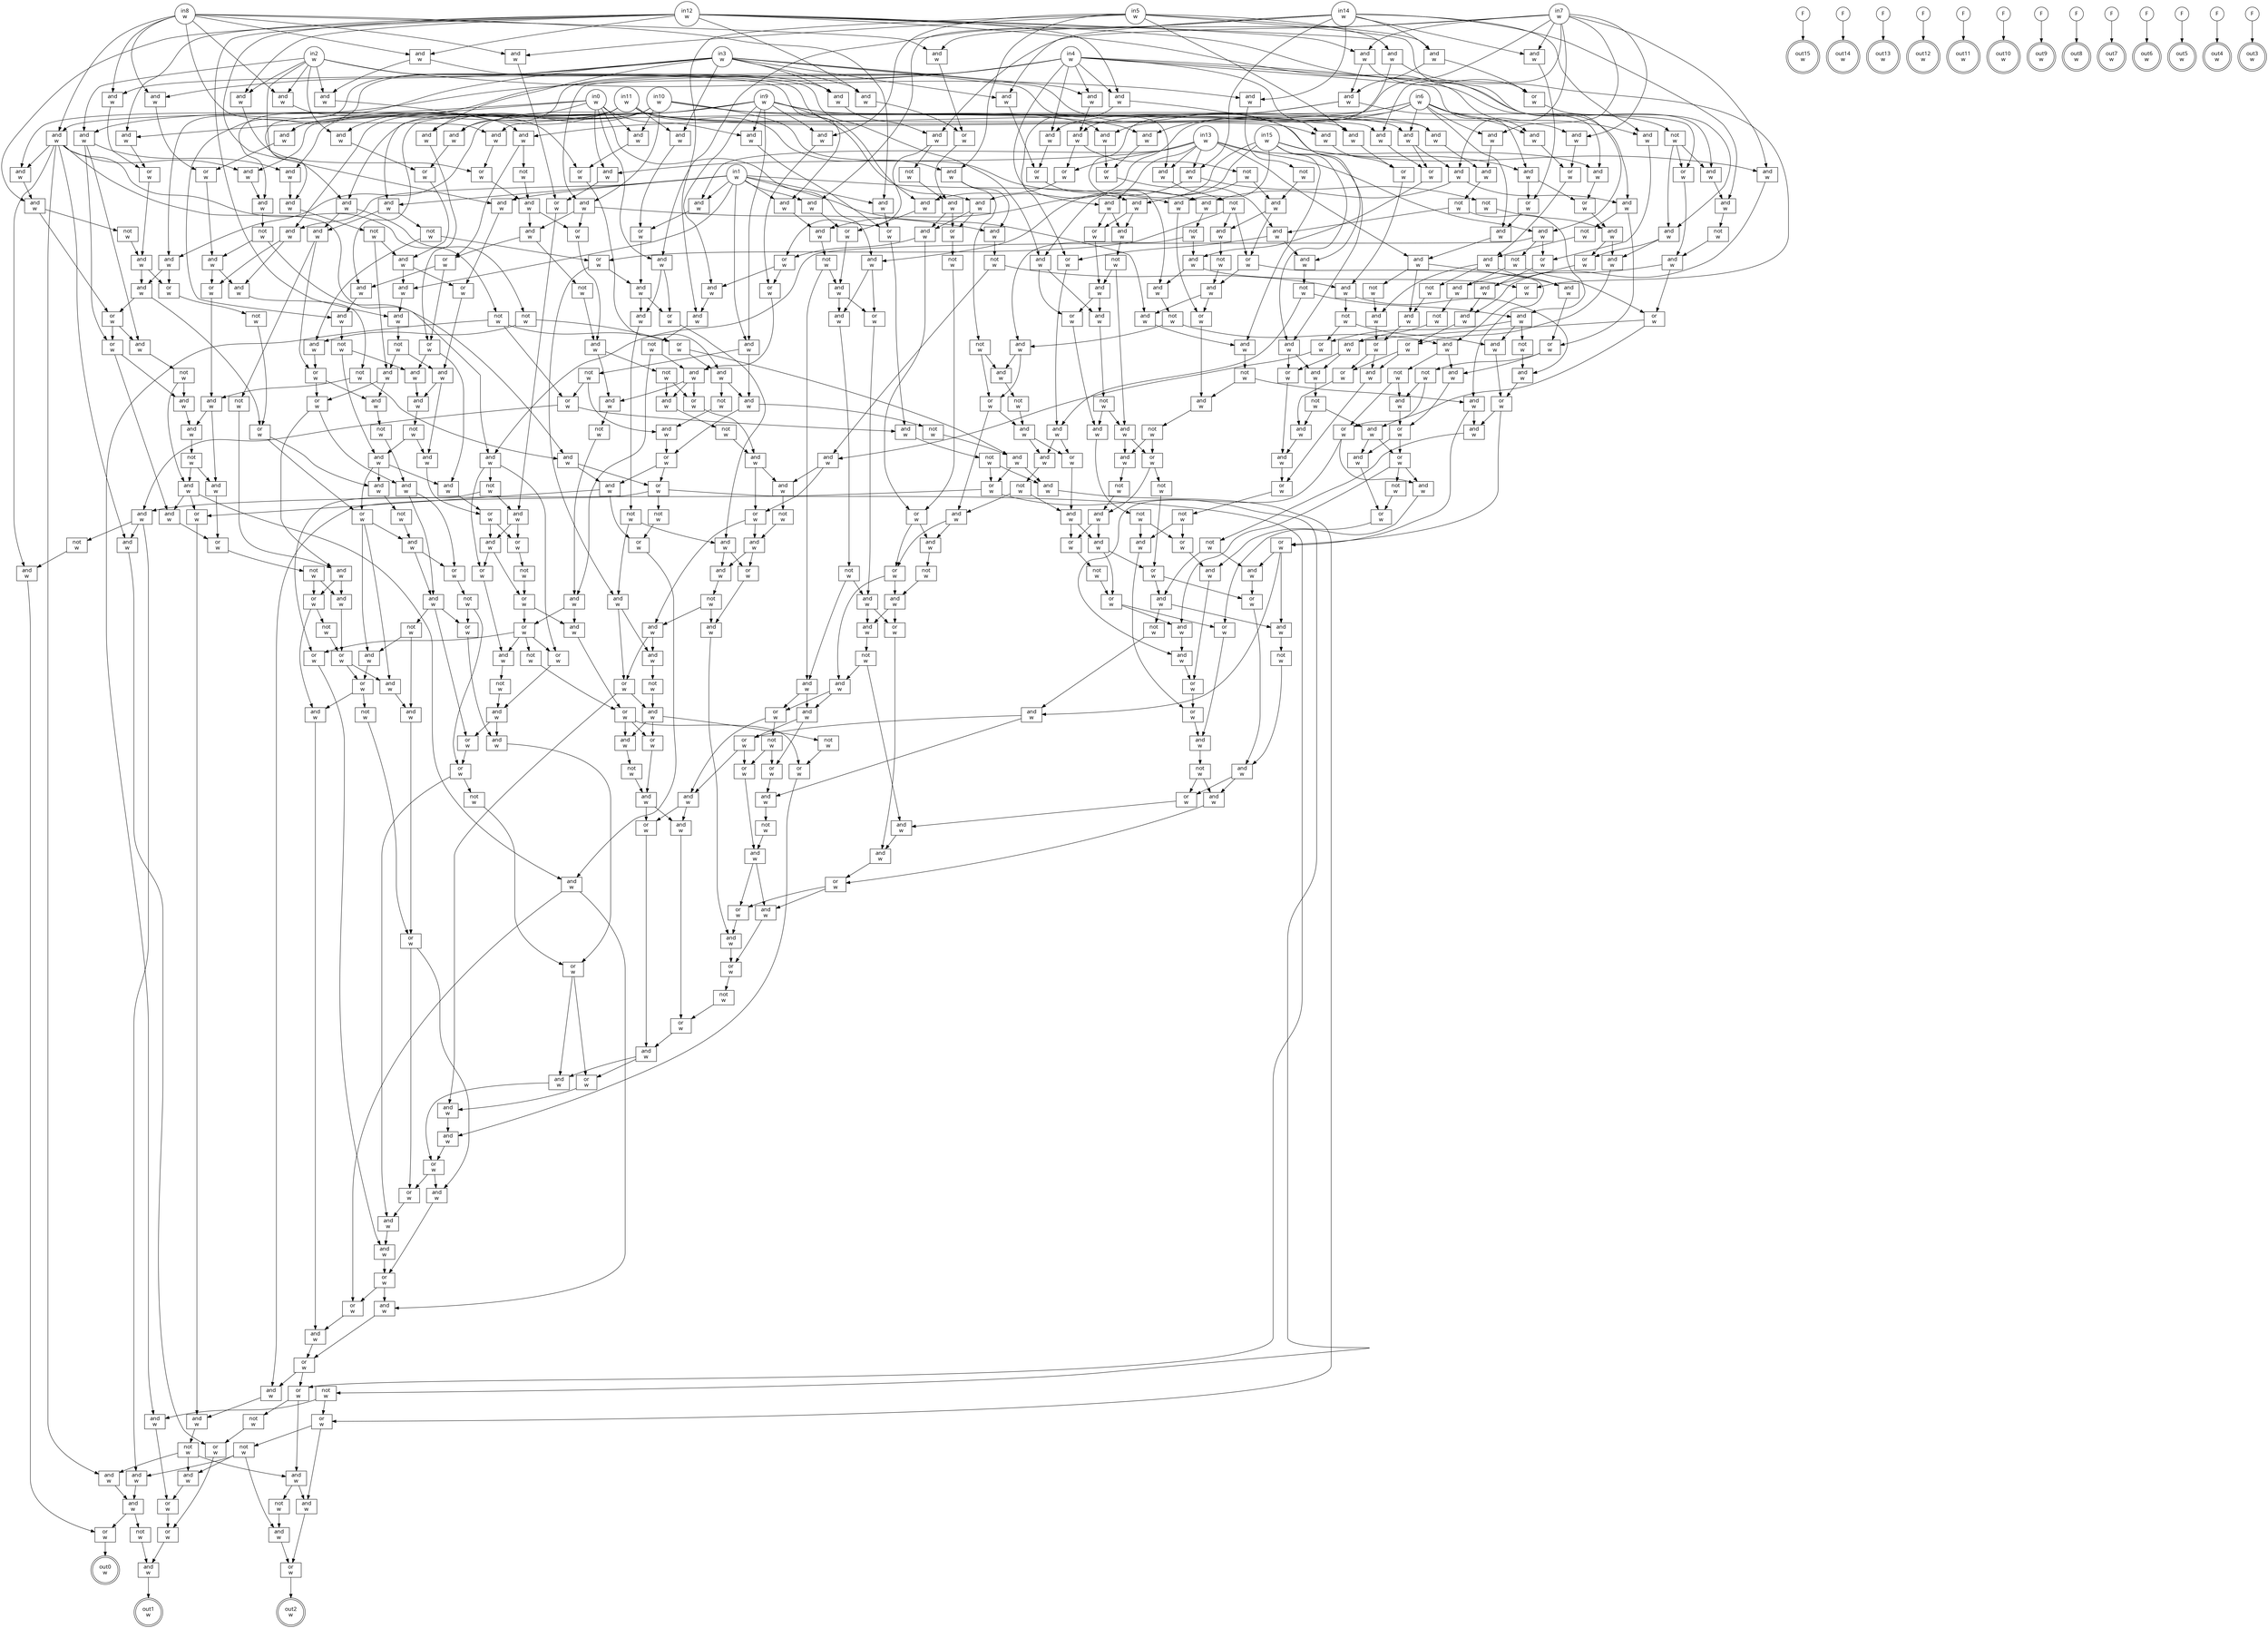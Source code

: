 digraph circuit{
	node [style = filled, fillcolor = white,shape=rect, fontname=geneva]
	g0 [label="in0\nw",shape=circle,fillcolor=white]
	g1 [label="in1\nw",shape=circle,fillcolor=white]
	g2 [label="in2\nw",shape=circle,fillcolor=white]
	g3 [label="in3\nw",shape=circle,fillcolor=white]
	g4 [label="in4\nw",shape=circle,fillcolor=white]
	g5 [label="in5\nw",shape=circle,fillcolor=white]
	g6 [label="in6\nw",shape=circle,fillcolor=white]
	g7 [label="in7\nw",shape=circle,fillcolor=white]
	g8 [label="in8\nw",shape=circle,fillcolor=white]
	g9 [label="in9\nw",shape=circle,fillcolor=white]
	g10 [label="in10\nw",shape=circle,fillcolor=white]
	g11 [label="in11\nw",shape=circle,fillcolor=white]
	g12 [label="in12\nw",shape=circle,fillcolor=white]
	g13 [label="in13\nw",shape=circle,fillcolor=white]
	g14 [label="in14\nw",shape=circle,fillcolor=white]
	g15 [label="in15\nw",shape=circle,fillcolor=white]
	g16 [label="F",shape=circle,fillcolor=white]
	g17 [label="F",shape=circle,fillcolor=white]
	g18 [label="F",shape=circle,fillcolor=white]
	g19 [label="F",shape=circle,fillcolor=white]
	g20 [label="F",shape=circle,fillcolor=white]
	g21 [label="F",shape=circle,fillcolor=white]
	g22 [label="F",shape=circle,fillcolor=white]
	g23 [label="F",shape=circle,fillcolor=white]
	g24 [label="F",shape=circle,fillcolor=white]
	g25 [label="F",shape=circle,fillcolor=white]
	g26 [label="F",shape=circle,fillcolor=white]
	g27 [label="F",shape=circle,fillcolor=white]
	g28 [label="F",shape=circle,fillcolor=white]
	g29 [label="and\nw",fillcolor=white]
	g30 [label="not\nw",fillcolor=white]
	g31 [label="and\nw",fillcolor=white]
	g32 [label="and\nw",fillcolor=white]
	g33 [label="and\nw",fillcolor=white]
	g34 [label="and\nw",fillcolor=white]
	g35 [label="and\nw",fillcolor=white]
	g36 [label="and\nw",fillcolor=white]
	g37 [label="and\nw",fillcolor=white]
	g38 [label="and\nw",fillcolor=white]
	g39 [label="and\nw",fillcolor=white]
	g40 [label="and\nw",fillcolor=white]
	g41 [label="and\nw",fillcolor=white]
	g42 [label="and\nw",fillcolor=white]
	g43 [label="or\nw",fillcolor=white]
	g44 [label="and\nw",fillcolor=white]
	g45 [label="and\nw",fillcolor=white]
	g46 [label="not\nw",fillcolor=white]
	g47 [label="and\nw",fillcolor=white]
	g48 [label="and\nw",fillcolor=white]
	g49 [label="and\nw",fillcolor=white]
	g50 [label="and\nw",fillcolor=white]
	g51 [label="not\nw",fillcolor=white]
	g52 [label="and\nw",fillcolor=white]
	g53 [label="not\nw",fillcolor=white]
	g54 [label="or\nw",fillcolor=white]
	g55 [label="and\nw",fillcolor=white]
	g56 [label="and\nw",fillcolor=white]
	g57 [label="or\nw",fillcolor=white]
	g58 [label="and\nw",fillcolor=white]
	g59 [label="not\nw",fillcolor=white]
	g60 [label="and\nw",fillcolor=white]
	g61 [label="and\nw",fillcolor=white]
	g62 [label="and\nw",fillcolor=white]
	g63 [label="and\nw",fillcolor=white]
	g64 [label="and\nw",fillcolor=white]
	g65 [label="or\nw",fillcolor=white]
	g66 [label="not\nw",fillcolor=white]
	g67 [label="and\nw",fillcolor=white]
	g68 [label="and\nw",fillcolor=white]
	g69 [label="not\nw",fillcolor=white]
	g70 [label="and\nw",fillcolor=white]
	g71 [label="and\nw",fillcolor=white]
	g72 [label="not\nw",fillcolor=white]
	g73 [label="or\nw",fillcolor=white]
	g74 [label="and\nw",fillcolor=white]
	g75 [label="and\nw",fillcolor=white]
	g76 [label="and\nw",fillcolor=white]
	g77 [label="not\nw",fillcolor=white]
	g78 [label="and\nw",fillcolor=white]
	g79 [label="or\nw",fillcolor=white]
	g80 [label="and\nw",fillcolor=white]
	g81 [label="not\nw",fillcolor=white]
	g82 [label="and\nw",fillcolor=white]
	g83 [label="or\nw",fillcolor=white]
	g84 [label="and\nw",fillcolor=white]
	g85 [label="not\nw",fillcolor=white]
	g86 [label="and\nw",fillcolor=white]
	g87 [label="and\nw",fillcolor=white]
	g88 [label="not\nw",fillcolor=white]
	g89 [label="and\nw",fillcolor=white]
	g90 [label="and\nw",fillcolor=white]
	g91 [label="and\nw",fillcolor=white]
	g92 [label="and\nw",fillcolor=white]
	g93 [label="not\nw",fillcolor=white]
	g94 [label="and\nw",fillcolor=white]
	g95 [label="not\nw",fillcolor=white]
	g96 [label="or\nw",fillcolor=white]
	g97 [label="and\nw",fillcolor=white]
	g98 [label="and\nw",fillcolor=white]
	g99 [label="not\nw",fillcolor=white]
	g100 [label="and\nw",fillcolor=white]
	g101 [label="or\nw",fillcolor=white]
	g102 [label="and\nw",fillcolor=white]
	g103 [label="and\nw",fillcolor=white]
	g104 [label="or\nw",fillcolor=white]
	g105 [label="and\nw",fillcolor=white]
	g106 [label="and\nw",fillcolor=white]
	g107 [label="not\nw",fillcolor=white]
	g108 [label="or\nw",fillcolor=white]
	g109 [label="and\nw",fillcolor=white]
	g110 [label="and\nw",fillcolor=white]
	g111 [label="or\nw",fillcolor=white]
	g112 [label="and\nw",fillcolor=white]
	g113 [label="and\nw",fillcolor=white]
	g114 [label="and\nw",fillcolor=white]
	g115 [label="or\nw",fillcolor=white]
	g116 [label="and\nw",fillcolor=white]
	g117 [label="and\nw",fillcolor=white]
	g118 [label="and\nw",fillcolor=white]
	g119 [label="or\nw",fillcolor=white]
	g120 [label="and\nw",fillcolor=white]
	g121 [label="not\nw",fillcolor=white]
	g122 [label="or\nw",fillcolor=white]
	g123 [label="and\nw",fillcolor=white]
	g124 [label="or\nw",fillcolor=white]
	g125 [label="and\nw",fillcolor=white]
	g126 [label="not\nw",fillcolor=white]
	g127 [label="and\nw",fillcolor=white]
	g128 [label="or\nw",fillcolor=white]
	g129 [label="or\nw",fillcolor=white]
	g130 [label="and\nw",fillcolor=white]
	g131 [label="or\nw",fillcolor=white]
	g132 [label="and\nw",fillcolor=white]
	g133 [label="and\nw",fillcolor=white]
	g134 [label="and\nw",fillcolor=white]
	g135 [label="or\nw",fillcolor=white]
	g136 [label="or\nw",fillcolor=white]
	g137 [label="and\nw",fillcolor=white]
	g138 [label="and\nw",fillcolor=white]
	g139 [label="and\nw",fillcolor=white]
	g140 [label="not\nw",fillcolor=white]
	g141 [label="or\nw",fillcolor=white]
	g142 [label="and\nw",fillcolor=white]
	g143 [label="or\nw",fillcolor=white]
	g144 [label="and\nw",fillcolor=white]
	g145 [label="not\nw",fillcolor=white]
	g146 [label="and\nw",fillcolor=white]
	g147 [label="and\nw",fillcolor=white]
	g148 [label="and\nw",fillcolor=white]
	g149 [label="and\nw",fillcolor=white]
	g150 [label="and\nw",fillcolor=white]
	g151 [label="and\nw",fillcolor=white]
	g152 [label="not\nw",fillcolor=white]
	g153 [label="and\nw",fillcolor=white]
	g154 [label="or\nw",fillcolor=white]
	g155 [label="and\nw",fillcolor=white]
	g156 [label="and\nw",fillcolor=white]
	g157 [label="or\nw",fillcolor=white]
	g158 [label="or\nw",fillcolor=white]
	g159 [label="and\nw",fillcolor=white]
	g160 [label="and\nw",fillcolor=white]
	g161 [label="not\nw",fillcolor=white]
	g162 [label="and\nw",fillcolor=white]
	g163 [label="or\nw",fillcolor=white]
	g164 [label="not\nw",fillcolor=white]
	g165 [label="or\nw",fillcolor=white]
	g166 [label="or\nw",fillcolor=white]
	g167 [label="and\nw",fillcolor=white]
	g168 [label="not\nw",fillcolor=white]
	g169 [label="and\nw",fillcolor=white]
	g170 [label="and\nw",fillcolor=white]
	g171 [label="and\nw",fillcolor=white]
	g172 [label="not\nw",fillcolor=white]
	g173 [label="and\nw",fillcolor=white]
	g174 [label="and\nw",fillcolor=white]
	g175 [label="or\nw",fillcolor=white]
	g176 [label="not\nw",fillcolor=white]
	g177 [label="and\nw",fillcolor=white]
	g178 [label="or\nw",fillcolor=white]
	g179 [label="and\nw",fillcolor=white]
	g180 [label="and\nw",fillcolor=white]
	g181 [label="not\nw",fillcolor=white]
	g182 [label="or\nw",fillcolor=white]
	g183 [label="and\nw",fillcolor=white]
	g184 [label="and\nw",fillcolor=white]
	g185 [label="and\nw",fillcolor=white]
	g186 [label="not\nw",fillcolor=white]
	g187 [label="and\nw",fillcolor=white]
	g188 [label="or\nw",fillcolor=white]
	g189 [label="and\nw",fillcolor=white]
	g190 [label="not\nw",fillcolor=white]
	g191 [label="and\nw",fillcolor=white]
	g192 [label="or\nw",fillcolor=white]
	g193 [label="and\nw",fillcolor=white]
	g194 [label="or\nw",fillcolor=white]
	g195 [label="and\nw",fillcolor=white]
	g196 [label="or\nw",fillcolor=white]
	g197 [label="not\nw",fillcolor=white]
	g198 [label="and\nw",fillcolor=white]
	g199 [label="and\nw",fillcolor=white]
	g200 [label="not\nw",fillcolor=white]
	g201 [label="and\nw",fillcolor=white]
	g202 [label="and\nw",fillcolor=white]
	g203 [label="not\nw",fillcolor=white]
	g204 [label="and\nw",fillcolor=white]
	g205 [label="or\nw",fillcolor=white]
	g206 [label="and\nw",fillcolor=white]
	g207 [label="and\nw",fillcolor=white]
	g208 [label="or\nw",fillcolor=white]
	g209 [label="and\nw",fillcolor=white]
	g210 [label="and\nw",fillcolor=white]
	g211 [label="not\nw",fillcolor=white]
	g212 [label="or\nw",fillcolor=white]
	g213 [label="and\nw",fillcolor=white]
	g214 [label="not\nw",fillcolor=white]
	g215 [label="or\nw",fillcolor=white]
	g216 [label="and\nw",fillcolor=white]
	g217 [label="and\nw",fillcolor=white]
	g218 [label="not\nw",fillcolor=white]
	g219 [label="and\nw",fillcolor=white]
	g220 [label="not\nw",fillcolor=white]
	g221 [label="and\nw",fillcolor=white]
	g222 [label="not\nw",fillcolor=white]
	g223 [label="or\nw",fillcolor=white]
	g224 [label="and\nw",fillcolor=white]
	g225 [label="or\nw",fillcolor=white]
	g226 [label="and\nw",fillcolor=white]
	g227 [label="not\nw",fillcolor=white]
	g228 [label="and\nw",fillcolor=white]
	g229 [label="and\nw",fillcolor=white]
	g230 [label="or\nw",fillcolor=white]
	g231 [label="and\nw",fillcolor=white]
	g232 [label="and\nw",fillcolor=white]
	g233 [label="and\nw",fillcolor=white]
	g234 [label="not\nw",fillcolor=white]
	g235 [label="and\nw",fillcolor=white]
	g236 [label="and\nw",fillcolor=white]
	g237 [label="and\nw",fillcolor=white]
	g238 [label="not\nw",fillcolor=white]
	g239 [label="and\nw",fillcolor=white]
	g240 [label="or\nw",fillcolor=white]
	g241 [label="and\nw",fillcolor=white]
	g242 [label="not\nw",fillcolor=white]
	g243 [label="and\nw",fillcolor=white]
	g244 [label="and\nw",fillcolor=white]
	g245 [label="and\nw",fillcolor=white]
	g246 [label="not\nw",fillcolor=white]
	g247 [label="and\nw",fillcolor=white]
	g248 [label="or\nw",fillcolor=white]
	g249 [label="and\nw",fillcolor=white]
	g250 [label="not\nw",fillcolor=white]
	g251 [label="and\nw",fillcolor=white]
	g252 [label="or\nw",fillcolor=white]
	g253 [label="and\nw",fillcolor=white]
	g254 [label="and\nw",fillcolor=white]
	g255 [label="not\nw",fillcolor=white]
	g256 [label="and\nw",fillcolor=white]
	g257 [label="and\nw",fillcolor=white]
	g258 [label="and\nw",fillcolor=white]
	g259 [label="not\nw",fillcolor=white]
	g260 [label="and\nw",fillcolor=white]
	g261 [label="and\nw",fillcolor=white]
	g262 [label="or\nw",fillcolor=white]
	g263 [label="and\nw",fillcolor=white]
	g264 [label="and\nw",fillcolor=white]
	g265 [label="not\nw",fillcolor=white]
	g266 [label="and\nw",fillcolor=white]
	g267 [label="and\nw",fillcolor=white]
	g268 [label="and\nw",fillcolor=white]
	g269 [label="or\nw",fillcolor=white]
	g270 [label="and\nw",fillcolor=white]
	g271 [label="and\nw",fillcolor=white]
	g272 [label="not\nw",fillcolor=white]
	g273 [label="not\nw",fillcolor=white]
	g274 [label="and\nw",fillcolor=white]
	g275 [label="or\nw",fillcolor=white]
	g276 [label="and\nw",fillcolor=white]
	g277 [label="not\nw",fillcolor=white]
	g278 [label="or\nw",fillcolor=white]
	g279 [label="and\nw",fillcolor=white]
	g280 [label="and\nw",fillcolor=white]
	g281 [label="or\nw",fillcolor=white]
	g282 [label="and\nw",fillcolor=white]
	g283 [label="and\nw",fillcolor=white]
	g284 [label="or\nw",fillcolor=white]
	g285 [label="and\nw",fillcolor=white]
	g286 [label="and\nw",fillcolor=white]
	g287 [label="and\nw",fillcolor=white]
	g288 [label="not\nw",fillcolor=white]
	g289 [label="and\nw",fillcolor=white]
	g290 [label="or\nw",fillcolor=white]
	g291 [label="and\nw",fillcolor=white]
	g292 [label="and\nw",fillcolor=white]
	g293 [label="and\nw",fillcolor=white]
	g294 [label="not\nw",fillcolor=white]
	g295 [label="and\nw",fillcolor=white]
	g296 [label="or\nw",fillcolor=white]
	g297 [label="and\nw",fillcolor=white]
	g298 [label="not\nw",fillcolor=white]
	g299 [label="and\nw",fillcolor=white]
	g300 [label="and\nw",fillcolor=white]
	g301 [label="or\nw",fillcolor=white]
	g302 [label="and\nw",fillcolor=white]
	g303 [label="not\nw",fillcolor=white]
	g304 [label="or\nw",fillcolor=white]
	g305 [label="not\nw",fillcolor=white]
	g306 [label="and\nw",fillcolor=white]
	g307 [label="not\nw",fillcolor=white]
	g308 [label="and\nw",fillcolor=white]
	g309 [label="and\nw",fillcolor=white]
	g310 [label="or\nw",fillcolor=white]
	g311 [label="and\nw",fillcolor=white]
	g312 [label="and\nw",fillcolor=white]
	g313 [label="not\nw",fillcolor=white]
	g314 [label="not\nw",fillcolor=white]
	g315 [label="and\nw",fillcolor=white]
	g316 [label="or\nw",fillcolor=white]
	g317 [label="and\nw",fillcolor=white]
	g318 [label="or\nw",fillcolor=white]
	g319 [label="not\nw",fillcolor=white]
	g320 [label="or\nw",fillcolor=white]
	g321 [label="or\nw",fillcolor=white]
	g322 [label="and\nw",fillcolor=white]
	g323 [label="and\nw",fillcolor=white]
	g324 [label="or\nw",fillcolor=white]
	g325 [label="or\nw",fillcolor=white]
	g326 [label="and\nw",fillcolor=white]
	g327 [label="not\nw",fillcolor=white]
	g328 [label="or\nw",fillcolor=white]
	g329 [label="and\nw",fillcolor=white]
	g330 [label="and\nw",fillcolor=white]
	g331 [label="or\nw",fillcolor=white]
	g332 [label="and\nw",fillcolor=white]
	g333 [label="and\nw",fillcolor=white]
	g334 [label="and\nw",fillcolor=white]
	g335 [label="not\nw",fillcolor=white]
	g336 [label="and\nw",fillcolor=white]
	g337 [label="and\nw",fillcolor=white]
	g338 [label="not\nw",fillcolor=white]
	g339 [label="and\nw",fillcolor=white]
	g340 [label="not\nw",fillcolor=white]
	g341 [label="not\nw",fillcolor=white]
	g342 [label="or\nw",fillcolor=white]
	g343 [label="and\nw",fillcolor=white]
	g344 [label="and\nw",fillcolor=white]
	g345 [label="not\nw",fillcolor=white]
	g346 [label="not\nw",fillcolor=white]
	g347 [label="and\nw",fillcolor=white]
	g348 [label="or\nw",fillcolor=white]
	g349 [label="and\nw",fillcolor=white]
	g350 [label="or\nw",fillcolor=white]
	g351 [label="and\nw",fillcolor=white]
	g352 [label="or\nw",fillcolor=white]
	g353 [label="and\nw",fillcolor=white]
	g354 [label="not\nw",fillcolor=white]
	g355 [label="or\nw",fillcolor=white]
	g356 [label="and\nw",fillcolor=white]
	g357 [label="and\nw",fillcolor=white]
	g358 [label="not\nw",fillcolor=white]
	g359 [label="and\nw",fillcolor=white]
	g360 [label="not\nw",fillcolor=white]
	g361 [label="and\nw",fillcolor=white]
	g362 [label="and\nw",fillcolor=white]
	g363 [label="or\nw",fillcolor=white]
	g364 [label="not\nw",fillcolor=white]
	g365 [label="and\nw",fillcolor=white]
	g366 [label="and\nw",fillcolor=white]
	g367 [label="or\nw",fillcolor=white]
	g368 [label="and\nw",fillcolor=white]
	g369 [label="or\nw",fillcolor=white]
	g370 [label="not\nw",fillcolor=white]
	g371 [label="and\nw",fillcolor=white]
	g372 [label="or\nw",fillcolor=white]
	g373 [label="and\nw",fillcolor=white]
	g374 [label="not\nw",fillcolor=white]
	g375 [label="or\nw",fillcolor=white]
	g376 [label="and\nw",fillcolor=white]
	g377 [label="or\nw",fillcolor=white]
	g378 [label="not\nw",fillcolor=white]
	g379 [label="and\nw",fillcolor=white]
	g380 [label="or\nw",fillcolor=white]
	g381 [label="not\nw",fillcolor=white]
	g382 [label="and\nw",fillcolor=white]
	g383 [label="or\nw",fillcolor=white]
	g384 [label="and\nw",fillcolor=white]
	g385 [label="not\nw",fillcolor=white]
	g386 [label="or\nw",fillcolor=white]
	g387 [label="and\nw",fillcolor=white]
	g388 [label="and\nw",fillcolor=white]
	g389 [label="or\nw",fillcolor=white]
	g390 [label="and\nw",fillcolor=white]
	g391 [label="and\nw",fillcolor=white]
	g392 [label="not\nw",fillcolor=white]
	g393 [label="and\nw",fillcolor=white]
	g394 [label="or\nw",fillcolor=white]
	g395 [label="not\nw",fillcolor=white]
	g396 [label="and\nw",fillcolor=white]
	g397 [label="or\nw",fillcolor=white]
	g398 [label="or\nw",fillcolor=white]
	g399 [label="and\nw",fillcolor=white]
	g400 [label="and\nw",fillcolor=white]
	g401 [label="not\nw",fillcolor=white]
	g402 [label="and\nw",fillcolor=white]
	g403 [label="and\nw",fillcolor=white]
	g404 [label="and\nw",fillcolor=white]
	g405 [label="or\nw",fillcolor=white]
	g406 [label="and\nw",fillcolor=white]
	g407 [label="or\nw",fillcolor=white]
	g408 [label="not\nw",fillcolor=white]
	g409 [label="and\nw",fillcolor=white]
	g410 [label="or\nw",fillcolor=white]
	g411 [label="not\nw",fillcolor=white]
	g412 [label="or\nw",fillcolor=white]
	g413 [label="or\nw",fillcolor=white]
	g414 [label="and\nw",fillcolor=white]
	g415 [label="not\nw",fillcolor=white]
	g416 [label="and\nw",fillcolor=white]
	g417 [label="and\nw",fillcolor=white]
	g418 [label="or\nw",fillcolor=white]
	g419 [label="and\nw",fillcolor=white]
	g420 [label="or\nw",fillcolor=white]
	g421 [label="and\nw",fillcolor=white]
	g422 [label="and\nw",fillcolor=white]
	g423 [label="or\nw",fillcolor=white]
	g424 [label="or\nw",fillcolor=white]
	g425 [label="not\nw",fillcolor=white]
	g426 [label="or\nw",fillcolor=white]
	g427 [label="or\nw",fillcolor=white]
	g428 [label="and\nw",fillcolor=white]
	g429 [label="not\nw",fillcolor=white]
	g430 [label="or\nw",fillcolor=white]
	g431 [label="and\nw",fillcolor=white]
	g432 [label="and\nw",fillcolor=white]
	g433 [label="or\nw",fillcolor=white]
	g434 [label="or\nw",fillcolor=white]
	g435 [label="not\nw",fillcolor=white]
	g436 [label="or\nw",fillcolor=white]
	g437 [label="or\nw",fillcolor=white]
	g438 [label="not\nw",fillcolor=white]
	g439 [label="and\nw",fillcolor=white]
	g440 [label="or\nw",fillcolor=white]
	g441 [label="and\nw",fillcolor=white]
	g442 [label="and\nw",fillcolor=white]
	g443 [label="not\nw",fillcolor=white]
	g444 [label="and\nw",fillcolor=white]
	g445 [label="or\nw",fillcolor=white]
	g446 [label="and\nw",fillcolor=white]
	g447 [label="and\nw",fillcolor=white]
	g448 [label="not\nw",fillcolor=white]
	g449 [label="and\nw",fillcolor=white]
	g450 [label="and\nw",fillcolor=white]
	g451 [label="not\nw",fillcolor=white]
	g452 [label="or\nw",fillcolor=white]
	g453 [label="and\nw",fillcolor=white]
	g454 [label="or\nw",fillcolor=white]
	g455 [label="and\nw",fillcolor=white]
	g456 [label="not\nw",fillcolor=white]
	g457 [label="and\nw",fillcolor=white]
	g458 [label="not\nw",fillcolor=white]
	g459 [label="or\nw",fillcolor=white]
	g460 [label="or\nw",fillcolor=white]
	g461 [label="and\nw",fillcolor=white]
	g462 [label="and\nw",fillcolor=white]
	g463 [label="and\nw",fillcolor=white]
	g464 [label="not\nw",fillcolor=white]
	g465 [label="and\nw",fillcolor=white]
	g466 [label="or\nw",fillcolor=white]
	g467 [label="and\nw",fillcolor=white]
	g468 [label="and\nw",fillcolor=white]
	g469 [label="not\nw",fillcolor=white]
	g470 [label="and\nw",fillcolor=white]
	g471 [label="or\nw",fillcolor=white]
	g472 [label="not\nw",fillcolor=white]
	g473 [label="and\nw",fillcolor=white]
	g474 [label="or\nw",fillcolor=white]
	g475 [label="and\nw",fillcolor=white]
	g476 [label="or\nw",fillcolor=white]
	g477 [label="and\nw",fillcolor=white]
	g478 [label="or\nw",fillcolor=white]
	g479 [label="or\nw",fillcolor=white]
	g480 [label="and\nw",fillcolor=white]
	g481 [label="not\nw",fillcolor=white]
	g482 [label="and\nw",fillcolor=white]
	g483 [label="and\nw",fillcolor=white]
	g484 [label="or\nw",fillcolor=white]
	g485 [label="and\nw",fillcolor=white]
	g486 [label="or\nw",fillcolor=white]
	g487 [label="and\nw",fillcolor=white]
	g488 [label="or\nw",fillcolor=white]
	g489 [label="and\nw",fillcolor=white]
	g490 [label="or\nw",fillcolor=white]
	g491 [label="not\nw",fillcolor=white]
	g492 [label="or\nw",fillcolor=white]
	g493 [label="and\nw",fillcolor=white]
	g494 [label="or\nw",fillcolor=white]
	g495 [label="and\nw",fillcolor=white]
	g496 [label="and\nw",fillcolor=white]
	g497 [label="and\nw",fillcolor=white]
	g498 [label="or\nw",fillcolor=white]
	g499 [label="or\nw",fillcolor=white]
	g500 [label="and\nw",fillcolor=white]
	g501 [label="and\nw",fillcolor=white]
	g502 [label="and\nw",fillcolor=white]
	g503 [label="or\nw",fillcolor=white]
	g504 [label="or\nw",fillcolor=white]
	g505 [label="and\nw",fillcolor=white]
	g506 [label="and\nw",fillcolor=white]
	g507 [label="or\nw",fillcolor=white]
	g508 [label="or\nw",fillcolor=white]
	g509 [label="not\nw",fillcolor=white]
	g510 [label="or\nw",fillcolor=white]
	g511 [label="and\nw",fillcolor=white]
	g512 [label="and\nw",fillcolor=white]
	g513 [label="not\nw",fillcolor=white]
	g514 [label="and\nw",fillcolor=white]
	g515 [label="and\nw",fillcolor=white]
	g516 [label="not\nw",fillcolor=white]
	g517 [label="and\nw",fillcolor=white]
	g518 [label="or\nw",fillcolor=white]
	g519 [label="and\nw",fillcolor=white]
	g520 [label="or\nw",fillcolor=white]
	g521 [label="or\nw",fillcolor=white]
	g522 [label="and\nw",fillcolor=white]
	g523 [label="and\nw",fillcolor=white]
	g524 [label="or\nw",fillcolor=white]
	g525 [label="not\nw",fillcolor=white]
	g526 [label="and\nw",fillcolor=white]
	g527 [label="out0\nw",shape=doublecircle,fillcolor=white]
	g528 [label="out1\nw",shape=doublecircle,fillcolor=white]
	g529 [label="out2\nw",shape=doublecircle,fillcolor=white]
	g530 [label="out3\nw",shape=doublecircle,fillcolor=white]
	g531 [label="out4\nw",shape=doublecircle,fillcolor=white]
	g532 [label="out5\nw",shape=doublecircle,fillcolor=white]
	g533 [label="out6\nw",shape=doublecircle,fillcolor=white]
	g534 [label="out7\nw",shape=doublecircle,fillcolor=white]
	g535 [label="out8\nw",shape=doublecircle,fillcolor=white]
	g536 [label="out9\nw",shape=doublecircle,fillcolor=white]
	g537 [label="out10\nw",shape=doublecircle,fillcolor=white]
	g538 [label="out11\nw",shape=doublecircle,fillcolor=white]
	g539 [label="out12\nw",shape=doublecircle,fillcolor=white]
	g540 [label="out13\nw",shape=doublecircle,fillcolor=white]
	g541 [label="out14\nw",shape=doublecircle,fillcolor=white]
	g542 [label="out15\nw",shape=doublecircle,fillcolor=white]
	edge [fontname=Geneva,fontcolor=forestgreen]
	g0->g330
	g0->g332
	g0->g351
	g0->g366
	g0->g388
	g0->g419
	g0->g441
	g0->g462
	g1->g254
	g1->g256
	g1->g257
	g1->g261
	g1->g270
	g1->g282
	g1->g283
	g1->g286
	g1->g289
	g1->g292
	g1->g300
	g2->g198
	g2->g199
	g2->g201
	g2->g204
	g2->g229
	g2->g231
	g2->g236
	g2->g237
	g2->g244
	g2->g286
	g3->g147
	g3->g148
	g3->g149
	g3->g150
	g3->g153
	g3->g170
	g3->g171
	g3->g173
	g3->g177
	g3->g184
	g3->g210
	g3->g337
	g4->g86
	g4->g89
	g4->g90
	g4->g91
	g4->g103
	g4->g112
	g4->g113
	g4->g114
	g4->g138
	g4->g141
	g4->g173
	g4->g233
	g4->g333
	g5->g62
	g5->g63
	g5->g64
	g5->g67
	g5->g68
	g5->g70
	g5->g75
	g5->g160
	g6->g40
	g6->g41
	g6->g42
	g6->g44
	g6->g48
	g6->g56
	g6->g60
	g6->g61
	g6->g116
	g6->g202
	g7->g33
	g7->g34
	g7->g35
	g7->g36
	g7->g37
	g7->g38
	g7->g39
	g7->g44
	g7->g49
	g7->g151
	g8->g32
	g8->g33
	g8->g40
	g8->g63
	g8->g90
	g8->g149
	g8->g198
	g8->g256
	g8->g332
	g9->g31
	g9->g34
	g9->g41
	g9->g62
	g9->g89
	g9->g148
	g9->g159
	g9->g231
	g9->g254
	g9->g351
	g10->g31
	g10->g36
	g10->g42
	g10->g50
	g10->g67
	g10->g86
	g10->g147
	g10->g199
	g10->g209
	g10->g282
	g10->g330
	g11->g38
	g11->g48
	g11->g68
	g11->g103
	g11->g170
	g11->g229
	g11->g232
	g11->g270
	g11->g336
	g11->g388
	g12->g32
	g12->g35
	g12->g52
	g12->g56
	g12->g75
	g12->g91
	g12->g153
	g12->g204
	g12->g258
	g12->g261
	g12->g334
	g12->g366
	g13->g29
	g13->g60
	g13->g64
	g13->g112
	g13->g117
	g13->g171
	g13->g175
	g13->g283
	g13->g419
	g14->g29
	g14->g37
	g14->g61
	g14->g70
	g14->g139
	g14->g177
	g14->g237
	g14->g289
	g14->g441
	g15->g39
	g15->g114
	g15->g184
	g15->g244
	g15->g293
	g15->g300
	g15->g462
	g16->g542
	g17->g541
	g18->g540
	g19->g539
	g20->g538
	g21->g537
	g22->g536
	g23->g535
	g24->g534
	g25->g533
	g26->g532
	g27->g531
	g28->g530
	g29->g30
	g29->g287
	g30->g130
	g31->g45
	g32->g150
	g32->g201
	g33->g154
	g34->g43
	g35->g71
	g35->g73
	g36->g54
	g37->g115
	g38->g57
	g39->g133
	g40->g205
	g41->g156
	g41->g163
	g42->g43
	g43->g47
	g44->g45
	g45->g46
	g46->g47
	g46->g94
	g47->g92
	g47->g96
	g48->g49
	g48->g54
	g49->g50
	g49->g52
	g50->g51
	g51->g55
	g51->g78
	g52->g53
	g52->g119
	g53->g58
	g54->g55
	g55->g76
	g55->g83
	g56->g57
	g57->g58
	g58->g59
	g58->g118
	g58->g127
	g59->g125
	g60->g129
	g61->g65
	g62->g158
	g63->g420
	g64->g65
	g64->g66
	g64->g339
	g65->g132
	g66->g143
	g66->g144
	g67->g104
	g68->g69
	g68->g87
	g69->g79
	g69->g80
	g70->g71
	g70->g73
	g71->g72
	g71->g113
	g71->g174
	g72->g74
	g72->g138
	g72->g141
	g73->g74
	g74->g131
	g74->g134
	g75->g76
	g75->g83
	g76->g77
	g77->g78
	g77->g84
	g78->g79
	g78->g80
	g79->g82
	g79->g100
	g80->g81
	g81->g82
	g82->g98
	g82->g101
	g83->g84
	g84->g85
	g84->g120
	g85->g122
	g85->g123
	g86->g87
	g86->g207
	g86->g215
	g87->g88
	g88->g105
	g88->g109
	g89->g230
	g90->g367
	g91->g92
	g91->g96
	g92->g93
	g93->g94
	g93->g97
	g94->g95
	g94->g108
	g94->g110
	g95->g106
	g96->g97
	g97->g98
	g97->g101
	g98->g99
	g99->g100
	g99->g102
	g100->g166
	g100->g167
	g101->g102
	g102->g309
	g102->g318
	g103->g104
	g104->g105
	g105->g106
	g105->g107
	g106->g111
	g107->g108
	g107->g110
	g108->g109
	g109->g225
	g109->g226
	g110->g111
	g111->g296
	g111->g297
	g112->g180
	g112->g182
	g113->g178
	g114->g115
	g114->g129
	g115->g116
	g116->g117
	g117->g118
	g117->g125
	g117->g126
	g118->g119
	g119->g120
	g119->g121
	g120->g124
	g121->g122
	g121->g123
	g122->g189
	g122->g323
	g123->g124
	g124->g188
	g124->g191
	g125->g128
	g126->g127
	g127->g128
	g128->g136
	g128->g137
	g129->g130
	g130->g131
	g130->g134
	g131->g132
	g132->g133
	g133->g135
	g134->g135
	g135->g136
	g135->g137
	g136->g193
	g137->g196
	g138->g139
	g139->g140
	g140->g142
	g141->g142
	g142->g143
	g142->g144
	g143->g146
	g143->g187
	g144->g145
	g145->g146
	g146->g185
	g146->g194
	g147->g212
	g148->g369
	g148->g371
	g149->g389
	g150->g151
	g151->g152
	g151->g157
	g152->g155
	g153->g154
	g154->g155
	g155->g156
	g155->g163
	g156->g157
	g156->g165
	g157->g158
	g157->g159
	g158->g162
	g159->g160
	g160->g161
	g161->g162
	g161->g219
	g162->g217
	g162->g221
	g162->g223
	g163->g164
	g164->g165
	g165->g166
	g165->g167
	g166->g169
	g166->g470
	g167->g168
	g168->g169
	g169->g468
	g169->g484
	g170->g284
	g171->g172
	g172->g240
	g172->g241
	g172->g281
	g173->g174
	g174->g175
	g174->g176
	g175->g236
	g176->g179
	g176->g239
	g177->g178
	g178->g179
	g179->g180
	g179->g182
	g180->g181
	g181->g183
	g181->g247
	g182->g183
	g183->g245
	g183->g248
	g184->g185
	g184->g194
	g185->g186
	g186->g187
	g186->g193
	g187->g188
	g187->g191
	g188->g189
	g188->g190
	g188->g322
	g189->g321
	g190->g192
	g191->g192
	g192->g253
	g193->g195
	g194->g195
	g195->g196
	g196->g197
	g197->g251
	g197->g252
	g198->g331
	g199->g200
	g199->g271
	g200->g274
	g200->g342
	g201->g202
	g202->g203
	g202->g208
	g203->g206
	g204->g205
	g205->g206
	g206->g207
	g206->g215
	g207->g208
	g207->g214
	g208->g209
	g208->g212
	g209->g210
	g210->g211
	g211->g213
	g211->g266
	g212->g213
	g212->g267
	g213->g264
	g214->g216
	g215->g216
	g216->g217
	g216->g220
	g217->g218
	g218->g219
	g219->g427
	g219->g439
	g220->g221
	g220->g223
	g221->g222
	g222->g224
	g223->g224
	g224->g225
	g224->g226
	g225->g228
	g225->g449
	g226->g227
	g227->g228
	g228->g447
	g228->g460
	g229->g230
	g230->g235
	g231->g232
	g231->g384
	g231->g386
	g232->g233
	g233->g234
	g234->g235
	g234->g260
	g235->g257
	g235->g262
	g236->g290
	g237->g238
	g238->g239
	g239->g240
	g239->g241
	g240->g243
	g240->g295
	g241->g242
	g242->g243
	g243->g292
	g243->g301
	g244->g245
	g244->g248
	g245->g246
	g246->g247
	g246->g249
	g247->g304
	g247->g306
	g248->g249
	g249->g250
	g250->g251
	g250->g252
	g251->g325
	g252->g253
	g253->g324
	g254->g255
	g254->g344
	g255->g347
	g255->g350
	g256->g352
	g257->g258
	g258->g259
	g259->g260
	g259->g263
	g260->g276
	g260->g278
	g261->g262
	g262->g263
	g263->g264
	g263->g268
	g264->g265
	g265->g266
	g265->g268
	g266->g267
	g266->g373
	g266->g375
	g267->g269
	g268->g269
	g269->g422
	g269->g424
	g270->g271
	g270->g273
	g271->g272
	g271->g275
	g272->g280
	g273->g274
	g273->g281
	g274->g275
	g275->g276
	g275->g278
	g276->g277
	g277->g279
	g278->g279
	g278->g280
	g279->g377
	g279->g379
	g280->g409
	g280->g410
	g281->g285
	g281->g444
	g282->g391
	g282->g398
	g283->g284
	g284->g285
	g285->g442
	g285->g445
	g286->g287
	g287->g288
	g288->g291
	g288->g465
	g289->g290
	g290->g291
	g291->g463
	g291->g466
	g292->g293
	g293->g294
	g294->g295
	g294->g302
	g295->g296
	g295->g297
	g296->g299
	g296->g312
	g296->g315
	g297->g298
	g298->g299
	g298->g311
	g299->g316
	g300->g301
	g301->g302
	g302->g303
	g303->g304
	g303->g306
	g304->g305
	g304->g308
	g305->g310
	g306->g307
	g307->g308
	g308->g309
	g308->g318
	g309->g310
	g309->g320
	g310->g311
	g310->g316
	g311->g312
	g311->g314
	g312->g313
	g313->g317
	g314->g315
	g315->g474
	g315->g480
	g316->g317
	g317->g328
	g317->g329
	g318->g319
	g319->g320
	g320->g321
	g320->g322
	g321->g326
	g322->g323
	g323->g324
	g324->g325
	g325->g326
	g326->g327
	g327->g328
	g327->g329
	g328->g483
	g329->g486
	g330->g331
	g331->g343
	g332->g333
	g332->g336
	g332->g339
	g332->g341
	g332->g357
	g332->g359
	g332->g522
	g333->g334
	g334->g335
	g334->g383
	g335->g368
	g336->g337
	g337->g338
	g338->g390
	g338->g393
	g339->g340
	g339->g423
	g339->g430
	g340->g421
	g340->g437
	g341->g342
	g341->g350
	g341->g361
	g342->g343
	g342->g349
	g343->g344
	g343->g346
	g344->g345
	g344->g348
	g345->g349
	g346->g347
	g347->g348
	g348->g394
	g348->g396
	g349->g355
	g349->g362
	g350->g353
	g350->g356
	g351->g352
	g352->g353
	g353->g354
	g354->g355
	g354->g362
	g355->g356
	g355->g360
	g356->g357
	g356->g358
	g356->g365
	g357->g510
	g358->g359
	g359->g524
	g360->g361
	g360->g363
	g361->g520
	g362->g363
	g363->g364
	g363->g515
	g364->g365
	g364->g517
	g364->g519
	g365->g523
	g366->g367
	g367->g368
	g368->g369
	g368->g371
	g369->g370
	g370->g372
	g371->g372
	g371->g383
	g372->g373
	g372->g375
	g373->g374
	g374->g376
	g375->g376
	g375->g382
	g375->g416
	g376->g377
	g376->g379
	g377->g378
	g378->g380
	g378->g434
	g379->g380
	g379->g381
	g379->g433
	g380->g432
	g381->g382
	g381->g417
	g382->g413
	g383->g384
	g383->g386
	g384->g385
	g385->g387
	g385->g402
	g386->g387
	g386->g403
	g387->g400
	g388->g389
	g389->g390
	g390->g391
	g390->g398
	g391->g392
	g392->g393
	g392->g399
	g393->g394
	g393->g396
	g394->g395
	g394->g508
	g394->g511
	g395->g397
	g396->g397
	g396->g405
	g397->g404
	g398->g399
	g399->g400
	g399->g406
	g400->g401
	g401->g402
	g401->g406
	g402->g403
	g402->g404
	g402->g405
	g403->g407
	g404->g504
	g404->g506
	g405->g512
	g406->g407
	g407->g408
	g408->g409
	g408->g410
	g409->g412
	g410->g411
	g410->g414
	g411->g412
	g412->g413
	g412->g416
	g413->g414
	g413->g415
	g414->g505
	g415->g418
	g416->g417
	g417->g418
	g418->g499
	g418->g502
	g419->g420
	g420->g421
	g421->g422
	g421->g424
	g422->g423
	g422->g426
	g423->g428
	g424->g425
	g425->g426
	g426->g427
	g426->g439
	g427->g428
	g427->g430
	g427->g437
	g427->g438
	g428->g429
	g429->g431
	g430->g431
	g431->g432
	g431->g433
	g432->g436
	g433->g434
	g434->g435
	g434->g500
	g435->g436
	g436->g494
	g436->g497
	g437->g501
	g438->g440
	g439->g440
	g440->g454
	g440->g455
	g440->g459
	g441->g442
	g441->g445
	g442->g443
	g443->g444
	g443->g446
	g444->g450
	g444->g452
	g445->g446
	g446->g447
	g446->g460
	g447->g448
	g448->g449
	g448->g461
	g449->g450
	g449->g452
	g450->g451
	g451->g453
	g452->g453
	g452->g495
	g453->g454
	g453->g455
	g453->g458
	g454->g457
	g455->g456
	g456->g457
	g457->g476
	g457->g477
	g458->g459
	g459->g496
	g460->g461
	g461->g489
	g462->g463
	g462->g466
	g463->g464
	g464->g465
	g464->g467
	g465->g471
	g465->g473
	g466->g467
	g467->g468
	g467->g484
	g468->g469
	g469->g470
	g469->g483
	g470->g471
	g470->g473
	g471->g472
	g471->g475
	g472->g478
	g472->g479
	g473->g474
	g473->g479
	g474->g475
	g474->g478
	g475->g476
	g475->g477
	g476->g493
	g477->g492
	g478->g482
	g479->g480
	g480->g481
	g481->g482
	g482->g487
	g482->g488
	g483->g485
	g484->g485
	g485->g486
	g486->g487
	g486->g488
	g487->g490
	g488->g489
	g489->g490
	g490->g491
	g491->g492
	g492->g493
	g493->g494
	g493->g497
	g494->g495
	g495->g496
	g496->g498
	g497->g498
	g498->g499
	g498->g502
	g499->g500
	g500->g501
	g501->g503
	g502->g503
	g503->g504
	g503->g506
	g504->g505
	g505->g507
	g506->g507
	g507->g508
	g507->g511
	g508->g509
	g508->g514
	g509->g510
	g510->g521
	g511->g512
	g512->g513
	g513->g514
	g513->g519
	g513->g522
	g514->g515
	g514->g516
	g515->g518
	g516->g517
	g517->g518
	g518->g529
	g519->g520
	g520->g521
	g521->g526
	g522->g523
	g523->g524
	g523->g525
	g524->g527
	g525->g526
	g526->g528
}